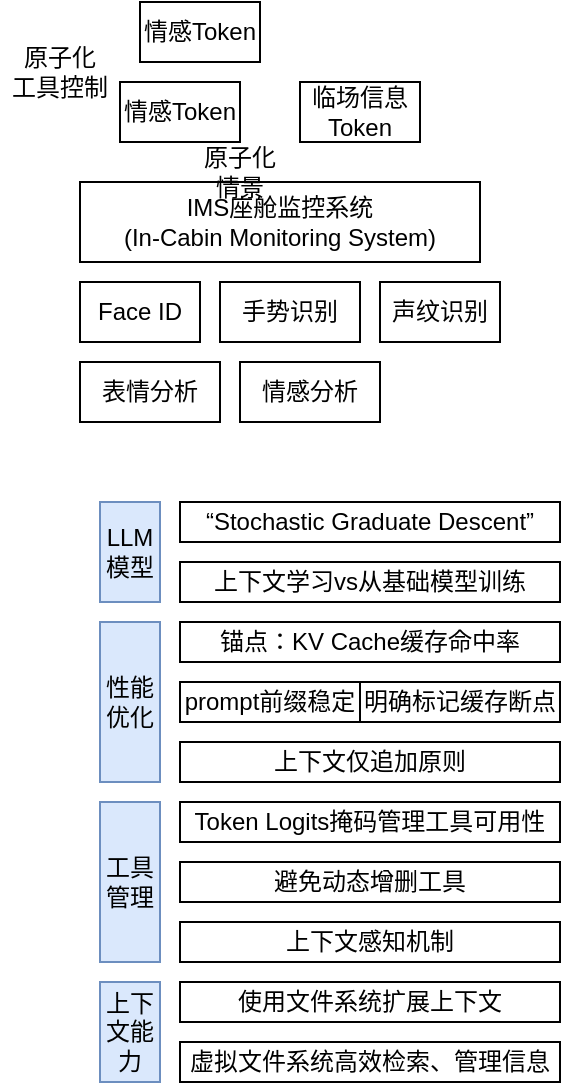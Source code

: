 <mxfile version="28.1.2">
  <diagram name="第 1 页" id="3Js-8wHiFaD_qAe1xxkJ">
    <mxGraphModel dx="454" dy="1462" grid="1" gridSize="10" guides="1" tooltips="1" connect="1" arrows="1" fold="1" page="1" pageScale="1" pageWidth="827" pageHeight="1169" math="0" shadow="0">
      <root>
        <mxCell id="0" />
        <mxCell id="1" parent="0" />
        <mxCell id="1p2xeXn3nRUWSEexghv5-1" value="原子化&lt;div&gt;工具控制&lt;/div&gt;" style="text;html=1;align=center;verticalAlign=middle;whiteSpace=wrap;rounded=0;" parent="1" vertex="1">
          <mxGeometry x="40" y="10" width="60" height="30" as="geometry" />
        </mxCell>
        <mxCell id="1p2xeXn3nRUWSEexghv5-2" value="IMS座舱监控系统&lt;div&gt;(In-Cabin Monitoring System)&lt;/div&gt;" style="rounded=0;whiteSpace=wrap;html=1;" parent="1" vertex="1">
          <mxGeometry x="80" y="80" width="200" height="40" as="geometry" />
        </mxCell>
        <mxCell id="1p2xeXn3nRUWSEexghv5-4" value="Face ID" style="rounded=0;whiteSpace=wrap;html=1;" parent="1" vertex="1">
          <mxGeometry x="80" y="130" width="60" height="30" as="geometry" />
        </mxCell>
        <mxCell id="1p2xeXn3nRUWSEexghv5-5" value="手势识别" style="rounded=0;whiteSpace=wrap;html=1;" parent="1" vertex="1">
          <mxGeometry x="150" y="130" width="70" height="30" as="geometry" />
        </mxCell>
        <mxCell id="1p2xeXn3nRUWSEexghv5-7" value="声纹识别" style="rounded=0;whiteSpace=wrap;html=1;" parent="1" vertex="1">
          <mxGeometry x="230" y="130" width="60" height="30" as="geometry" />
        </mxCell>
        <mxCell id="1p2xeXn3nRUWSEexghv5-8" value="情感Token" style="rounded=0;whiteSpace=wrap;html=1;" parent="1" vertex="1">
          <mxGeometry x="100" y="30" width="60" height="30" as="geometry" />
        </mxCell>
        <mxCell id="1p2xeXn3nRUWSEexghv5-9" value="临场信息Token" style="rounded=0;whiteSpace=wrap;html=1;" parent="1" vertex="1">
          <mxGeometry x="190" y="30" width="60" height="30" as="geometry" />
        </mxCell>
        <mxCell id="1p2xeXn3nRUWSEexghv5-10" value="表情分析" style="rounded=0;whiteSpace=wrap;html=1;" parent="1" vertex="1">
          <mxGeometry x="80" y="170" width="70" height="30" as="geometry" />
        </mxCell>
        <mxCell id="1p2xeXn3nRUWSEexghv5-11" value="情感分析" style="rounded=0;whiteSpace=wrap;html=1;" parent="1" vertex="1">
          <mxGeometry x="160" y="170" width="70" height="30" as="geometry" />
        </mxCell>
        <mxCell id="1p2xeXn3nRUWSEexghv5-12" value="情感Token" style="rounded=0;whiteSpace=wrap;html=1;" parent="1" vertex="1">
          <mxGeometry x="110" y="-10" width="60" height="30" as="geometry" />
        </mxCell>
        <mxCell id="1p2xeXn3nRUWSEexghv5-13" value="原子化&lt;div&gt;情景&lt;/div&gt;" style="text;html=1;align=center;verticalAlign=middle;whiteSpace=wrap;rounded=0;" parent="1" vertex="1">
          <mxGeometry x="130" y="60" width="60" height="30" as="geometry" />
        </mxCell>
        <mxCell id="eohgEFdciCeuFNIFCkXv-1" value="LLM&lt;div&gt;模型&lt;/div&gt;" style="rounded=0;whiteSpace=wrap;html=1;fillColor=#dae8fc;strokeColor=#6c8ebf;" vertex="1" parent="1">
          <mxGeometry x="90" y="240" width="30" height="50" as="geometry" />
        </mxCell>
        <mxCell id="eohgEFdciCeuFNIFCkXv-2" value="“Stochastic Graduate Descent”" style="rounded=0;whiteSpace=wrap;html=1;" vertex="1" parent="1">
          <mxGeometry x="130" y="240" width="190" height="20" as="geometry" />
        </mxCell>
        <mxCell id="eohgEFdciCeuFNIFCkXv-3" value="性能&lt;div&gt;优化&lt;/div&gt;" style="rounded=0;whiteSpace=wrap;html=1;fillColor=#dae8fc;strokeColor=#6c8ebf;" vertex="1" parent="1">
          <mxGeometry x="90" y="300" width="30" height="80" as="geometry" />
        </mxCell>
        <mxCell id="eohgEFdciCeuFNIFCkXv-5" value="上下文能力" style="rounded=0;whiteSpace=wrap;html=1;fillColor=#dae8fc;strokeColor=#6c8ebf;" vertex="1" parent="1">
          <mxGeometry x="90" y="480" width="30" height="50" as="geometry" />
        </mxCell>
        <mxCell id="eohgEFdciCeuFNIFCkXv-6" value="上下文学习vs从基础模型训练" style="rounded=0;whiteSpace=wrap;html=1;" vertex="1" parent="1">
          <mxGeometry x="130" y="270" width="190" height="20" as="geometry" />
        </mxCell>
        <mxCell id="eohgEFdciCeuFNIFCkXv-7" value="锚点：KV Cache缓存命中率" style="rounded=0;whiteSpace=wrap;html=1;" vertex="1" parent="1">
          <mxGeometry x="130" y="300" width="190" height="20" as="geometry" />
        </mxCell>
        <mxCell id="eohgEFdciCeuFNIFCkXv-8" value="&lt;div data-docx-has-block-data=&quot;false&quot; data-lark-html-role=&quot;root&quot; data-page-id=&quot;Mg64dTdeIohlTWxgz2ic97gdnrc&quot;&gt;&lt;div class=&quot;old-record-id-DuBTdBkQboPX1uxs7k9cqL6znxc&quot;&gt;prompt前缀稳定&lt;/div&gt;&lt;/div&gt;&lt;span class=&quot;lark-record-clipboard&quot; data-lark-record-format=&quot;docx/text&quot; data-lark-record-data=&quot;{&amp;quot;rootId&amp;quot;:&amp;quot;Mg64dTdeIohlTWxgz2ic97gdnrc&amp;quot;,&amp;quot;text&amp;quot;:{&amp;quot;initialAttributedTexts&amp;quot;:{&amp;quot;text&amp;quot;:{&amp;quot;0&amp;quot;:&amp;quot;保持prompt前缀稳定&amp;quot;},&amp;quot;attribs&amp;quot;:{&amp;quot;0&amp;quot;:&amp;quot;*0+c&amp;quot;}},&amp;quot;apool&amp;quot;:{&amp;quot;numToAttrib&amp;quot;:{&amp;quot;0&amp;quot;:[&amp;quot;author&amp;quot;,&amp;quot;7537125580557254659&amp;quot;]},&amp;quot;nextNum&amp;quot;:1}},&amp;quot;type&amp;quot;:&amp;quot;text&amp;quot;,&amp;quot;referenceRecordMap&amp;quot;:{},&amp;quot;extra&amp;quot;:{&amp;quot;channel&amp;quot;:&amp;quot;saas&amp;quot;,&amp;quot;isEqualBlockSelection&amp;quot;:false,&amp;quot;pasteRandomId&amp;quot;:&amp;quot;fd383252-d9de-4003-ab0b-576ffec60765&amp;quot;,&amp;quot;mention_page_title&amp;quot;:{},&amp;quot;external_mention_url&amp;quot;:{}},&amp;quot;isKeepQuoteContainer&amp;quot;:false,&amp;quot;isFromCode&amp;quot;:false,&amp;quot;selection&amp;quot;:[{&amp;quot;id&amp;quot;:301,&amp;quot;type&amp;quot;:&amp;quot;text&amp;quot;,&amp;quot;selection&amp;quot;:{&amp;quot;start&amp;quot;:28,&amp;quot;end&amp;quot;:40},&amp;quot;recordId&amp;quot;:&amp;quot;DuBTdBkQboPX1uxs7k9cqL6znxc&amp;quot;}],&amp;quot;payloadMap&amp;quot;:{},&amp;quot;isCut&amp;quot;:false}&quot;&gt;&lt;/span&gt;" style="rounded=0;whiteSpace=wrap;html=1;" vertex="1" parent="1">
          <mxGeometry x="130" y="330" width="90" height="20" as="geometry" />
        </mxCell>
        <mxCell id="eohgEFdciCeuFNIFCkXv-9" value="&lt;div data-docx-has-block-data=&quot;false&quot; data-lark-html-role=&quot;root&quot; data-page-id=&quot;Mg64dTdeIohlTWxgz2ic97gdnrc&quot;&gt;&lt;div class=&quot;old-record-id-DuBTdBkQboPX1uxs7k9cqL6znxc&quot;&gt;&lt;div data-docx-has-block-data=&quot;false&quot; data-lark-html-role=&quot;root&quot; data-page-id=&quot;Mg64dTdeIohlTWxgz2ic97gdnrc&quot;&gt;&lt;div class=&quot;old-record-id-PqWWdSl5Coc4zrxi5WUcOirancf&quot;&gt;Token Logits掩码管理工具可用性&lt;/div&gt;&lt;/div&gt;&lt;span class=&quot;lark-record-clipboard&quot; data-lark-record-format=&quot;docx/text&quot; data-lark-record-data=&quot;{&amp;quot;rootId&amp;quot;:&amp;quot;Mg64dTdeIohlTWxgz2ic97gdnrc&amp;quot;,&amp;quot;text&amp;quot;:{&amp;quot;initialAttributedTexts&amp;quot;:{&amp;quot;text&amp;quot;:{&amp;quot;0&amp;quot;:&amp;quot;Token Logits掩码管理工具可用性&amp;quot;},&amp;quot;attribs&amp;quot;:{&amp;quot;0&amp;quot;:&amp;quot;*0+l&amp;quot;}},&amp;quot;apool&amp;quot;:{&amp;quot;numToAttrib&amp;quot;:{&amp;quot;0&amp;quot;:[&amp;quot;author&amp;quot;,&amp;quot;7537125580557254659&amp;quot;]},&amp;quot;nextNum&amp;quot;:1}},&amp;quot;type&amp;quot;:&amp;quot;text&amp;quot;,&amp;quot;referenceRecordMap&amp;quot;:{},&amp;quot;extra&amp;quot;:{&amp;quot;channel&amp;quot;:&amp;quot;saas&amp;quot;,&amp;quot;isEqualBlockSelection&amp;quot;:false,&amp;quot;pasteRandomId&amp;quot;:&amp;quot;edead8e4-3db7-4555-8ca4-3ff31bb7a5d1&amp;quot;,&amp;quot;mention_page_title&amp;quot;:{},&amp;quot;external_mention_url&amp;quot;:{}},&amp;quot;isKeepQuoteContainer&amp;quot;:false,&amp;quot;isFromCode&amp;quot;:false,&amp;quot;selection&amp;quot;:[{&amp;quot;id&amp;quot;:304,&amp;quot;type&amp;quot;:&amp;quot;text&amp;quot;,&amp;quot;selection&amp;quot;:{&amp;quot;start&amp;quot;:2,&amp;quot;end&amp;quot;:23},&amp;quot;recordId&amp;quot;:&amp;quot;PqWWdSl5Coc4zrxi5WUcOirancf&amp;quot;}],&amp;quot;payloadMap&amp;quot;:{},&amp;quot;isCut&amp;quot;:false}&quot;&gt;&lt;/span&gt;&lt;/div&gt;&lt;/div&gt;&lt;span class=&quot;lark-record-clipboard&quot; data-lark-record-format=&quot;docx/text&quot; data-lark-record-data=&quot;{&amp;quot;rootId&amp;quot;:&amp;quot;Mg64dTdeIohlTWxgz2ic97gdnrc&amp;quot;,&amp;quot;text&amp;quot;:{&amp;quot;initialAttributedTexts&amp;quot;:{&amp;quot;text&amp;quot;:{&amp;quot;0&amp;quot;:&amp;quot;保持prompt前缀稳定&amp;quot;},&amp;quot;attribs&amp;quot;:{&amp;quot;0&amp;quot;:&amp;quot;*0+c&amp;quot;}},&amp;quot;apool&amp;quot;:{&amp;quot;numToAttrib&amp;quot;:{&amp;quot;0&amp;quot;:[&amp;quot;author&amp;quot;,&amp;quot;7537125580557254659&amp;quot;]},&amp;quot;nextNum&amp;quot;:1}},&amp;quot;type&amp;quot;:&amp;quot;text&amp;quot;,&amp;quot;referenceRecordMap&amp;quot;:{},&amp;quot;extra&amp;quot;:{&amp;quot;channel&amp;quot;:&amp;quot;saas&amp;quot;,&amp;quot;isEqualBlockSelection&amp;quot;:false,&amp;quot;pasteRandomId&amp;quot;:&amp;quot;fd383252-d9de-4003-ab0b-576ffec60765&amp;quot;,&amp;quot;mention_page_title&amp;quot;:{},&amp;quot;external_mention_url&amp;quot;:{}},&amp;quot;isKeepQuoteContainer&amp;quot;:false,&amp;quot;isFromCode&amp;quot;:false,&amp;quot;selection&amp;quot;:[{&amp;quot;id&amp;quot;:301,&amp;quot;type&amp;quot;:&amp;quot;text&amp;quot;,&amp;quot;selection&amp;quot;:{&amp;quot;start&amp;quot;:28,&amp;quot;end&amp;quot;:40},&amp;quot;recordId&amp;quot;:&amp;quot;DuBTdBkQboPX1uxs7k9cqL6znxc&amp;quot;}],&amp;quot;payloadMap&amp;quot;:{},&amp;quot;isCut&amp;quot;:false}&quot;&gt;&lt;/span&gt;" style="rounded=0;whiteSpace=wrap;html=1;" vertex="1" parent="1">
          <mxGeometry x="130" y="390" width="190" height="20" as="geometry" />
        </mxCell>
        <mxCell id="eohgEFdciCeuFNIFCkXv-10" value="&lt;div data-docx-has-block-data=&quot;false&quot; data-lark-html-role=&quot;root&quot; data-page-id=&quot;Mg64dTdeIohlTWxgz2ic97gdnrc&quot;&gt;&lt;div class=&quot;old-record-id-DuBTdBkQboPX1uxs7k9cqL6znxc&quot;&gt;&lt;div data-docx-has-block-data=&quot;false&quot; data-lark-html-role=&quot;root&quot; data-page-id=&quot;Mg64dTdeIohlTWxgz2ic97gdnrc&quot;&gt;&lt;div class=&quot;old-record-id-DuBTdBkQboPX1uxs7k9cqL6znxc&quot;&gt;上下文仅追加原则&lt;/div&gt;&lt;/div&gt;&lt;span class=&quot;lark-record-clipboard&quot; data-lark-record-format=&quot;docx/text&quot; data-lark-record-data=&quot;{&amp;quot;rootId&amp;quot;:&amp;quot;Mg64dTdeIohlTWxgz2ic97gdnrc&amp;quot;,&amp;quot;text&amp;quot;:{&amp;quot;initialAttributedTexts&amp;quot;:{&amp;quot;text&amp;quot;:{&amp;quot;0&amp;quot;:&amp;quot;上下文仅追加原则&amp;quot;},&amp;quot;attribs&amp;quot;:{&amp;quot;0&amp;quot;:&amp;quot;*0+8&amp;quot;}},&amp;quot;apool&amp;quot;:{&amp;quot;numToAttrib&amp;quot;:{&amp;quot;0&amp;quot;:[&amp;quot;author&amp;quot;,&amp;quot;7537125580557254659&amp;quot;]},&amp;quot;nextNum&amp;quot;:1}},&amp;quot;type&amp;quot;:&amp;quot;text&amp;quot;,&amp;quot;referenceRecordMap&amp;quot;:{},&amp;quot;extra&amp;quot;:{&amp;quot;channel&amp;quot;:&amp;quot;saas&amp;quot;,&amp;quot;isEqualBlockSelection&amp;quot;:false,&amp;quot;pasteRandomId&amp;quot;:&amp;quot;38cb489c-ed70-473f-97cf-ade368e53b6c&amp;quot;,&amp;quot;mention_page_title&amp;quot;:{},&amp;quot;external_mention_url&amp;quot;:{}},&amp;quot;isKeepQuoteContainer&amp;quot;:false,&amp;quot;isFromCode&amp;quot;:false,&amp;quot;selection&amp;quot;:[{&amp;quot;id&amp;quot;:301,&amp;quot;type&amp;quot;:&amp;quot;text&amp;quot;,&amp;quot;selection&amp;quot;:{&amp;quot;start&amp;quot;:41,&amp;quot;end&amp;quot;:49},&amp;quot;recordId&amp;quot;:&amp;quot;DuBTdBkQboPX1uxs7k9cqL6znxc&amp;quot;}],&amp;quot;payloadMap&amp;quot;:{},&amp;quot;isCut&amp;quot;:false}&quot;&gt;&lt;/span&gt;&lt;/div&gt;&lt;/div&gt;&lt;span class=&quot;lark-record-clipboard&quot; data-lark-record-format=&quot;docx/text&quot; data-lark-record-data=&quot;{&amp;quot;rootId&amp;quot;:&amp;quot;Mg64dTdeIohlTWxgz2ic97gdnrc&amp;quot;,&amp;quot;text&amp;quot;:{&amp;quot;initialAttributedTexts&amp;quot;:{&amp;quot;text&amp;quot;:{&amp;quot;0&amp;quot;:&amp;quot;保持prompt前缀稳定&amp;quot;},&amp;quot;attribs&amp;quot;:{&amp;quot;0&amp;quot;:&amp;quot;*0+c&amp;quot;}},&amp;quot;apool&amp;quot;:{&amp;quot;numToAttrib&amp;quot;:{&amp;quot;0&amp;quot;:[&amp;quot;author&amp;quot;,&amp;quot;7537125580557254659&amp;quot;]},&amp;quot;nextNum&amp;quot;:1}},&amp;quot;type&amp;quot;:&amp;quot;text&amp;quot;,&amp;quot;referenceRecordMap&amp;quot;:{},&amp;quot;extra&amp;quot;:{&amp;quot;channel&amp;quot;:&amp;quot;saas&amp;quot;,&amp;quot;isEqualBlockSelection&amp;quot;:false,&amp;quot;pasteRandomId&amp;quot;:&amp;quot;fd383252-d9de-4003-ab0b-576ffec60765&amp;quot;,&amp;quot;mention_page_title&amp;quot;:{},&amp;quot;external_mention_url&amp;quot;:{}},&amp;quot;isKeepQuoteContainer&amp;quot;:false,&amp;quot;isFromCode&amp;quot;:false,&amp;quot;selection&amp;quot;:[{&amp;quot;id&amp;quot;:301,&amp;quot;type&amp;quot;:&amp;quot;text&amp;quot;,&amp;quot;selection&amp;quot;:{&amp;quot;start&amp;quot;:28,&amp;quot;end&amp;quot;:40},&amp;quot;recordId&amp;quot;:&amp;quot;DuBTdBkQboPX1uxs7k9cqL6znxc&amp;quot;}],&amp;quot;payloadMap&amp;quot;:{},&amp;quot;isCut&amp;quot;:false}&quot;&gt;&lt;/span&gt;" style="rounded=0;whiteSpace=wrap;html=1;" vertex="1" parent="1">
          <mxGeometry x="130" y="360" width="190" height="20" as="geometry" />
        </mxCell>
        <mxCell id="eohgEFdciCeuFNIFCkXv-11" value="&lt;div data-docx-has-block-data=&quot;false&quot; data-lark-html-role=&quot;root&quot; data-page-id=&quot;Mg64dTdeIohlTWxgz2ic97gdnrc&quot;&gt;&lt;div class=&quot;old-record-id-DuBTdBkQboPX1uxs7k9cqL6znxc&quot;&gt;&lt;div data-docx-has-block-data=&quot;false&quot; data-lark-html-role=&quot;root&quot; data-page-id=&quot;Mg64dTdeIohlTWxgz2ic97gdnrc&quot;&gt;&lt;div class=&quot;old-record-id-DuBTdBkQboPX1uxs7k9cqL6znxc&quot;&gt;明确标记缓存断点&lt;/div&gt;&lt;/div&gt;&lt;span class=&quot;lark-record-clipboard&quot; data-lark-record-format=&quot;docx/text&quot; data-lark-record-data=&quot;{&amp;quot;rootId&amp;quot;:&amp;quot;Mg64dTdeIohlTWxgz2ic97gdnrc&amp;quot;,&amp;quot;text&amp;quot;:{&amp;quot;initialAttributedTexts&amp;quot;:{&amp;quot;text&amp;quot;:{&amp;quot;0&amp;quot;:&amp;quot;明确标记缓存断点&amp;quot;},&amp;quot;attribs&amp;quot;:{&amp;quot;0&amp;quot;:&amp;quot;*0+8&amp;quot;}},&amp;quot;apool&amp;quot;:{&amp;quot;numToAttrib&amp;quot;:{&amp;quot;0&amp;quot;:[&amp;quot;author&amp;quot;,&amp;quot;7537125580557254659&amp;quot;]},&amp;quot;nextNum&amp;quot;:1}},&amp;quot;type&amp;quot;:&amp;quot;text&amp;quot;,&amp;quot;referenceRecordMap&amp;quot;:{},&amp;quot;extra&amp;quot;:{&amp;quot;channel&amp;quot;:&amp;quot;saas&amp;quot;,&amp;quot;isEqualBlockSelection&amp;quot;:false,&amp;quot;pasteRandomId&amp;quot;:&amp;quot;5b4ccc90-90c9-40c4-9c5c-097e02c4fc59&amp;quot;,&amp;quot;mention_page_title&amp;quot;:{},&amp;quot;external_mention_url&amp;quot;:{}},&amp;quot;isKeepQuoteContainer&amp;quot;:false,&amp;quot;isFromCode&amp;quot;:false,&amp;quot;selection&amp;quot;:[{&amp;quot;id&amp;quot;:301,&amp;quot;type&amp;quot;:&amp;quot;text&amp;quot;,&amp;quot;selection&amp;quot;:{&amp;quot;start&amp;quot;:50,&amp;quot;end&amp;quot;:58},&amp;quot;recordId&amp;quot;:&amp;quot;DuBTdBkQboPX1uxs7k9cqL6znxc&amp;quot;}],&amp;quot;payloadMap&amp;quot;:{},&amp;quot;isCut&amp;quot;:false}&quot;&gt;&lt;/span&gt;&lt;/div&gt;&lt;/div&gt;&lt;span class=&quot;lark-record-clipboard&quot; data-lark-record-format=&quot;docx/text&quot; data-lark-record-data=&quot;{&amp;quot;rootId&amp;quot;:&amp;quot;Mg64dTdeIohlTWxgz2ic97gdnrc&amp;quot;,&amp;quot;text&amp;quot;:{&amp;quot;initialAttributedTexts&amp;quot;:{&amp;quot;text&amp;quot;:{&amp;quot;0&amp;quot;:&amp;quot;保持prompt前缀稳定&amp;quot;},&amp;quot;attribs&amp;quot;:{&amp;quot;0&amp;quot;:&amp;quot;*0+c&amp;quot;}},&amp;quot;apool&amp;quot;:{&amp;quot;numToAttrib&amp;quot;:{&amp;quot;0&amp;quot;:[&amp;quot;author&amp;quot;,&amp;quot;7537125580557254659&amp;quot;]},&amp;quot;nextNum&amp;quot;:1}},&amp;quot;type&amp;quot;:&amp;quot;text&amp;quot;,&amp;quot;referenceRecordMap&amp;quot;:{},&amp;quot;extra&amp;quot;:{&amp;quot;channel&amp;quot;:&amp;quot;saas&amp;quot;,&amp;quot;isEqualBlockSelection&amp;quot;:false,&amp;quot;pasteRandomId&amp;quot;:&amp;quot;fd383252-d9de-4003-ab0b-576ffec60765&amp;quot;,&amp;quot;mention_page_title&amp;quot;:{},&amp;quot;external_mention_url&amp;quot;:{}},&amp;quot;isKeepQuoteContainer&amp;quot;:false,&amp;quot;isFromCode&amp;quot;:false,&amp;quot;selection&amp;quot;:[{&amp;quot;id&amp;quot;:301,&amp;quot;type&amp;quot;:&amp;quot;text&amp;quot;,&amp;quot;selection&amp;quot;:{&amp;quot;start&amp;quot;:28,&amp;quot;end&amp;quot;:40},&amp;quot;recordId&amp;quot;:&amp;quot;DuBTdBkQboPX1uxs7k9cqL6znxc&amp;quot;}],&amp;quot;payloadMap&amp;quot;:{},&amp;quot;isCut&amp;quot;:false}&quot;&gt;&lt;/span&gt;" style="rounded=0;whiteSpace=wrap;html=1;" vertex="1" parent="1">
          <mxGeometry x="220" y="330" width="100" height="20" as="geometry" />
        </mxCell>
        <mxCell id="eohgEFdciCeuFNIFCkXv-12" value="工具&lt;div&gt;&lt;span style=&quot;background-color: transparent; color: light-dark(rgb(0, 0, 0), rgb(255, 255, 255));&quot;&gt;管理&lt;/span&gt;&lt;/div&gt;" style="rounded=0;whiteSpace=wrap;html=1;fillColor=#dae8fc;strokeColor=#6c8ebf;" vertex="1" parent="1">
          <mxGeometry x="90" y="390" width="30" height="80" as="geometry" />
        </mxCell>
        <mxCell id="eohgEFdciCeuFNIFCkXv-15" value="&lt;div data-docx-has-block-data=&quot;false&quot; data-lark-html-role=&quot;root&quot; data-page-id=&quot;Mg64dTdeIohlTWxgz2ic97gdnrc&quot;&gt;&lt;div class=&quot;old-record-id-DuBTdBkQboPX1uxs7k9cqL6znxc&quot;&gt;&lt;div data-docx-has-block-data=&quot;false&quot; data-lark-html-role=&quot;root&quot; data-page-id=&quot;Mg64dTdeIohlTWxgz2ic97gdnrc&quot;&gt;&lt;div class=&quot;old-record-id-PqWWdSl5Coc4zrxi5WUcOirancf&quot;&gt;上下文感知机制&lt;/div&gt;&lt;/div&gt;&lt;span class=&quot;lark-record-clipboard&quot; data-lark-record-format=&quot;docx/text&quot; data-lark-record-data=&quot;{&amp;quot;rootId&amp;quot;:&amp;quot;Mg64dTdeIohlTWxgz2ic97gdnrc&amp;quot;,&amp;quot;text&amp;quot;:{&amp;quot;initialAttributedTexts&amp;quot;:{&amp;quot;text&amp;quot;:{&amp;quot;0&amp;quot;:&amp;quot;Token Logits掩码管理工具可用性&amp;quot;},&amp;quot;attribs&amp;quot;:{&amp;quot;0&amp;quot;:&amp;quot;*0+l&amp;quot;}},&amp;quot;apool&amp;quot;:{&amp;quot;numToAttrib&amp;quot;:{&amp;quot;0&amp;quot;:[&amp;quot;author&amp;quot;,&amp;quot;7537125580557254659&amp;quot;]},&amp;quot;nextNum&amp;quot;:1}},&amp;quot;type&amp;quot;:&amp;quot;text&amp;quot;,&amp;quot;referenceRecordMap&amp;quot;:{},&amp;quot;extra&amp;quot;:{&amp;quot;channel&amp;quot;:&amp;quot;saas&amp;quot;,&amp;quot;isEqualBlockSelection&amp;quot;:false,&amp;quot;pasteRandomId&amp;quot;:&amp;quot;edead8e4-3db7-4555-8ca4-3ff31bb7a5d1&amp;quot;,&amp;quot;mention_page_title&amp;quot;:{},&amp;quot;external_mention_url&amp;quot;:{}},&amp;quot;isKeepQuoteContainer&amp;quot;:false,&amp;quot;isFromCode&amp;quot;:false,&amp;quot;selection&amp;quot;:[{&amp;quot;id&amp;quot;:304,&amp;quot;type&amp;quot;:&amp;quot;text&amp;quot;,&amp;quot;selection&amp;quot;:{&amp;quot;start&amp;quot;:2,&amp;quot;end&amp;quot;:23},&amp;quot;recordId&amp;quot;:&amp;quot;PqWWdSl5Coc4zrxi5WUcOirancf&amp;quot;}],&amp;quot;payloadMap&amp;quot;:{},&amp;quot;isCut&amp;quot;:false}&quot;&gt;&lt;/span&gt;&lt;/div&gt;&lt;/div&gt;&lt;span class=&quot;lark-record-clipboard&quot; data-lark-record-format=&quot;docx/text&quot; data-lark-record-data=&quot;{&amp;quot;rootId&amp;quot;:&amp;quot;Mg64dTdeIohlTWxgz2ic97gdnrc&amp;quot;,&amp;quot;text&amp;quot;:{&amp;quot;initialAttributedTexts&amp;quot;:{&amp;quot;text&amp;quot;:{&amp;quot;0&amp;quot;:&amp;quot;保持prompt前缀稳定&amp;quot;},&amp;quot;attribs&amp;quot;:{&amp;quot;0&amp;quot;:&amp;quot;*0+c&amp;quot;}},&amp;quot;apool&amp;quot;:{&amp;quot;numToAttrib&amp;quot;:{&amp;quot;0&amp;quot;:[&amp;quot;author&amp;quot;,&amp;quot;7537125580557254659&amp;quot;]},&amp;quot;nextNum&amp;quot;:1}},&amp;quot;type&amp;quot;:&amp;quot;text&amp;quot;,&amp;quot;referenceRecordMap&amp;quot;:{},&amp;quot;extra&amp;quot;:{&amp;quot;channel&amp;quot;:&amp;quot;saas&amp;quot;,&amp;quot;isEqualBlockSelection&amp;quot;:false,&amp;quot;pasteRandomId&amp;quot;:&amp;quot;fd383252-d9de-4003-ab0b-576ffec60765&amp;quot;,&amp;quot;mention_page_title&amp;quot;:{},&amp;quot;external_mention_url&amp;quot;:{}},&amp;quot;isKeepQuoteContainer&amp;quot;:false,&amp;quot;isFromCode&amp;quot;:false,&amp;quot;selection&amp;quot;:[{&amp;quot;id&amp;quot;:301,&amp;quot;type&amp;quot;:&amp;quot;text&amp;quot;,&amp;quot;selection&amp;quot;:{&amp;quot;start&amp;quot;:28,&amp;quot;end&amp;quot;:40},&amp;quot;recordId&amp;quot;:&amp;quot;DuBTdBkQboPX1uxs7k9cqL6znxc&amp;quot;}],&amp;quot;payloadMap&amp;quot;:{},&amp;quot;isCut&amp;quot;:false}&quot;&gt;&lt;/span&gt;" style="rounded=0;whiteSpace=wrap;html=1;" vertex="1" parent="1">
          <mxGeometry x="130" y="450" width="190" height="20" as="geometry" />
        </mxCell>
        <mxCell id="eohgEFdciCeuFNIFCkXv-16" value="&lt;div data-docx-has-block-data=&quot;false&quot; data-lark-html-role=&quot;root&quot; data-page-id=&quot;Mg64dTdeIohlTWxgz2ic97gdnrc&quot;&gt;&lt;div class=&quot;old-record-id-DuBTdBkQboPX1uxs7k9cqL6znxc&quot;&gt;&lt;div data-docx-has-block-data=&quot;false&quot; data-lark-html-role=&quot;root&quot; data-page-id=&quot;Mg64dTdeIohlTWxgz2ic97gdnrc&quot;&gt;&lt;div class=&quot;old-record-id-PqWWdSl5Coc4zrxi5WUcOirancf&quot;&gt;避免动态增删工具&lt;/div&gt;&lt;/div&gt;&lt;span class=&quot;lark-record-clipboard&quot; data-lark-record-format=&quot;docx/text&quot; data-lark-record-data=&quot;{&amp;quot;rootId&amp;quot;:&amp;quot;Mg64dTdeIohlTWxgz2ic97gdnrc&amp;quot;,&amp;quot;text&amp;quot;:{&amp;quot;initialAttributedTexts&amp;quot;:{&amp;quot;text&amp;quot;:{&amp;quot;0&amp;quot;:&amp;quot;Token Logits掩码管理工具可用性&amp;quot;},&amp;quot;attribs&amp;quot;:{&amp;quot;0&amp;quot;:&amp;quot;*0+l&amp;quot;}},&amp;quot;apool&amp;quot;:{&amp;quot;numToAttrib&amp;quot;:{&amp;quot;0&amp;quot;:[&amp;quot;author&amp;quot;,&amp;quot;7537125580557254659&amp;quot;]},&amp;quot;nextNum&amp;quot;:1}},&amp;quot;type&amp;quot;:&amp;quot;text&amp;quot;,&amp;quot;referenceRecordMap&amp;quot;:{},&amp;quot;extra&amp;quot;:{&amp;quot;channel&amp;quot;:&amp;quot;saas&amp;quot;,&amp;quot;isEqualBlockSelection&amp;quot;:false,&amp;quot;pasteRandomId&amp;quot;:&amp;quot;edead8e4-3db7-4555-8ca4-3ff31bb7a5d1&amp;quot;,&amp;quot;mention_page_title&amp;quot;:{},&amp;quot;external_mention_url&amp;quot;:{}},&amp;quot;isKeepQuoteContainer&amp;quot;:false,&amp;quot;isFromCode&amp;quot;:false,&amp;quot;selection&amp;quot;:[{&amp;quot;id&amp;quot;:304,&amp;quot;type&amp;quot;:&amp;quot;text&amp;quot;,&amp;quot;selection&amp;quot;:{&amp;quot;start&amp;quot;:2,&amp;quot;end&amp;quot;:23},&amp;quot;recordId&amp;quot;:&amp;quot;PqWWdSl5Coc4zrxi5WUcOirancf&amp;quot;}],&amp;quot;payloadMap&amp;quot;:{},&amp;quot;isCut&amp;quot;:false}&quot;&gt;&lt;/span&gt;&lt;/div&gt;&lt;/div&gt;&lt;span class=&quot;lark-record-clipboard&quot; data-lark-record-format=&quot;docx/text&quot; data-lark-record-data=&quot;{&amp;quot;rootId&amp;quot;:&amp;quot;Mg64dTdeIohlTWxgz2ic97gdnrc&amp;quot;,&amp;quot;text&amp;quot;:{&amp;quot;initialAttributedTexts&amp;quot;:{&amp;quot;text&amp;quot;:{&amp;quot;0&amp;quot;:&amp;quot;保持prompt前缀稳定&amp;quot;},&amp;quot;attribs&amp;quot;:{&amp;quot;0&amp;quot;:&amp;quot;*0+c&amp;quot;}},&amp;quot;apool&amp;quot;:{&amp;quot;numToAttrib&amp;quot;:{&amp;quot;0&amp;quot;:[&amp;quot;author&amp;quot;,&amp;quot;7537125580557254659&amp;quot;]},&amp;quot;nextNum&amp;quot;:1}},&amp;quot;type&amp;quot;:&amp;quot;text&amp;quot;,&amp;quot;referenceRecordMap&amp;quot;:{},&amp;quot;extra&amp;quot;:{&amp;quot;channel&amp;quot;:&amp;quot;saas&amp;quot;,&amp;quot;isEqualBlockSelection&amp;quot;:false,&amp;quot;pasteRandomId&amp;quot;:&amp;quot;fd383252-d9de-4003-ab0b-576ffec60765&amp;quot;,&amp;quot;mention_page_title&amp;quot;:{},&amp;quot;external_mention_url&amp;quot;:{}},&amp;quot;isKeepQuoteContainer&amp;quot;:false,&amp;quot;isFromCode&amp;quot;:false,&amp;quot;selection&amp;quot;:[{&amp;quot;id&amp;quot;:301,&amp;quot;type&amp;quot;:&amp;quot;text&amp;quot;,&amp;quot;selection&amp;quot;:{&amp;quot;start&amp;quot;:28,&amp;quot;end&amp;quot;:40},&amp;quot;recordId&amp;quot;:&amp;quot;DuBTdBkQboPX1uxs7k9cqL6znxc&amp;quot;}],&amp;quot;payloadMap&amp;quot;:{},&amp;quot;isCut&amp;quot;:false}&quot;&gt;&lt;/span&gt;" style="rounded=0;whiteSpace=wrap;html=1;" vertex="1" parent="1">
          <mxGeometry x="130" y="420" width="190" height="20" as="geometry" />
        </mxCell>
        <mxCell id="eohgEFdciCeuFNIFCkXv-17" value="&lt;div data-docx-has-block-data=&quot;false&quot; data-lark-html-role=&quot;root&quot; data-page-id=&quot;Mg64dTdeIohlTWxgz2ic97gdnrc&quot;&gt;&lt;div class=&quot;old-record-id-DuBTdBkQboPX1uxs7k9cqL6znxc&quot;&gt;&lt;div data-docx-has-block-data=&quot;false&quot; data-lark-html-role=&quot;root&quot; data-page-id=&quot;Mg64dTdeIohlTWxgz2ic97gdnrc&quot;&gt;&lt;div class=&quot;old-record-id-PqWWdSl5Coc4zrxi5WUcOirancf&quot;&gt;虚拟文件系统高效检索、管理信息&lt;/div&gt;&lt;/div&gt;&lt;span class=&quot;lark-record-clipboard&quot; data-lark-record-format=&quot;docx/text&quot; data-lark-record-data=&quot;{&amp;quot;rootId&amp;quot;:&amp;quot;Mg64dTdeIohlTWxgz2ic97gdnrc&amp;quot;,&amp;quot;text&amp;quot;:{&amp;quot;initialAttributedTexts&amp;quot;:{&amp;quot;text&amp;quot;:{&amp;quot;0&amp;quot;:&amp;quot;Token Logits掩码管理工具可用性&amp;quot;},&amp;quot;attribs&amp;quot;:{&amp;quot;0&amp;quot;:&amp;quot;*0+l&amp;quot;}},&amp;quot;apool&amp;quot;:{&amp;quot;numToAttrib&amp;quot;:{&amp;quot;0&amp;quot;:[&amp;quot;author&amp;quot;,&amp;quot;7537125580557254659&amp;quot;]},&amp;quot;nextNum&amp;quot;:1}},&amp;quot;type&amp;quot;:&amp;quot;text&amp;quot;,&amp;quot;referenceRecordMap&amp;quot;:{},&amp;quot;extra&amp;quot;:{&amp;quot;channel&amp;quot;:&amp;quot;saas&amp;quot;,&amp;quot;isEqualBlockSelection&amp;quot;:false,&amp;quot;pasteRandomId&amp;quot;:&amp;quot;edead8e4-3db7-4555-8ca4-3ff31bb7a5d1&amp;quot;,&amp;quot;mention_page_title&amp;quot;:{},&amp;quot;external_mention_url&amp;quot;:{}},&amp;quot;isKeepQuoteContainer&amp;quot;:false,&amp;quot;isFromCode&amp;quot;:false,&amp;quot;selection&amp;quot;:[{&amp;quot;id&amp;quot;:304,&amp;quot;type&amp;quot;:&amp;quot;text&amp;quot;,&amp;quot;selection&amp;quot;:{&amp;quot;start&amp;quot;:2,&amp;quot;end&amp;quot;:23},&amp;quot;recordId&amp;quot;:&amp;quot;PqWWdSl5Coc4zrxi5WUcOirancf&amp;quot;}],&amp;quot;payloadMap&amp;quot;:{},&amp;quot;isCut&amp;quot;:false}&quot;&gt;&lt;/span&gt;&lt;/div&gt;&lt;/div&gt;&lt;span class=&quot;lark-record-clipboard&quot; data-lark-record-format=&quot;docx/text&quot; data-lark-record-data=&quot;{&amp;quot;rootId&amp;quot;:&amp;quot;Mg64dTdeIohlTWxgz2ic97gdnrc&amp;quot;,&amp;quot;text&amp;quot;:{&amp;quot;initialAttributedTexts&amp;quot;:{&amp;quot;text&amp;quot;:{&amp;quot;0&amp;quot;:&amp;quot;保持prompt前缀稳定&amp;quot;},&amp;quot;attribs&amp;quot;:{&amp;quot;0&amp;quot;:&amp;quot;*0+c&amp;quot;}},&amp;quot;apool&amp;quot;:{&amp;quot;numToAttrib&amp;quot;:{&amp;quot;0&amp;quot;:[&amp;quot;author&amp;quot;,&amp;quot;7537125580557254659&amp;quot;]},&amp;quot;nextNum&amp;quot;:1}},&amp;quot;type&amp;quot;:&amp;quot;text&amp;quot;,&amp;quot;referenceRecordMap&amp;quot;:{},&amp;quot;extra&amp;quot;:{&amp;quot;channel&amp;quot;:&amp;quot;saas&amp;quot;,&amp;quot;isEqualBlockSelection&amp;quot;:false,&amp;quot;pasteRandomId&amp;quot;:&amp;quot;fd383252-d9de-4003-ab0b-576ffec60765&amp;quot;,&amp;quot;mention_page_title&amp;quot;:{},&amp;quot;external_mention_url&amp;quot;:{}},&amp;quot;isKeepQuoteContainer&amp;quot;:false,&amp;quot;isFromCode&amp;quot;:false,&amp;quot;selection&amp;quot;:[{&amp;quot;id&amp;quot;:301,&amp;quot;type&amp;quot;:&amp;quot;text&amp;quot;,&amp;quot;selection&amp;quot;:{&amp;quot;start&amp;quot;:28,&amp;quot;end&amp;quot;:40},&amp;quot;recordId&amp;quot;:&amp;quot;DuBTdBkQboPX1uxs7k9cqL6znxc&amp;quot;}],&amp;quot;payloadMap&amp;quot;:{},&amp;quot;isCut&amp;quot;:false}&quot;&gt;&lt;/span&gt;" style="rounded=0;whiteSpace=wrap;html=1;" vertex="1" parent="1">
          <mxGeometry x="130" y="510" width="190" height="20" as="geometry" />
        </mxCell>
        <mxCell id="eohgEFdciCeuFNIFCkXv-18" value="&lt;div data-docx-has-block-data=&quot;false&quot; data-lark-html-role=&quot;root&quot; data-page-id=&quot;Mg64dTdeIohlTWxgz2ic97gdnrc&quot;&gt;&lt;div class=&quot;old-record-id-DuBTdBkQboPX1uxs7k9cqL6znxc&quot;&gt;&lt;div data-docx-has-block-data=&quot;false&quot; data-lark-html-role=&quot;root&quot; data-page-id=&quot;Mg64dTdeIohlTWxgz2ic97gdnrc&quot;&gt;&lt;div class=&quot;old-record-id-PqWWdSl5Coc4zrxi5WUcOirancf&quot;&gt;使用文件系统扩展上下文&lt;/div&gt;&lt;/div&gt;&lt;span class=&quot;lark-record-clipboard&quot; data-lark-record-format=&quot;docx/text&quot; data-lark-record-data=&quot;{&amp;quot;rootId&amp;quot;:&amp;quot;Mg64dTdeIohlTWxgz2ic97gdnrc&amp;quot;,&amp;quot;text&amp;quot;:{&amp;quot;initialAttributedTexts&amp;quot;:{&amp;quot;text&amp;quot;:{&amp;quot;0&amp;quot;:&amp;quot;Token Logits掩码管理工具可用性&amp;quot;},&amp;quot;attribs&amp;quot;:{&amp;quot;0&amp;quot;:&amp;quot;*0+l&amp;quot;}},&amp;quot;apool&amp;quot;:{&amp;quot;numToAttrib&amp;quot;:{&amp;quot;0&amp;quot;:[&amp;quot;author&amp;quot;,&amp;quot;7537125580557254659&amp;quot;]},&amp;quot;nextNum&amp;quot;:1}},&amp;quot;type&amp;quot;:&amp;quot;text&amp;quot;,&amp;quot;referenceRecordMap&amp;quot;:{},&amp;quot;extra&amp;quot;:{&amp;quot;channel&amp;quot;:&amp;quot;saas&amp;quot;,&amp;quot;isEqualBlockSelection&amp;quot;:false,&amp;quot;pasteRandomId&amp;quot;:&amp;quot;edead8e4-3db7-4555-8ca4-3ff31bb7a5d1&amp;quot;,&amp;quot;mention_page_title&amp;quot;:{},&amp;quot;external_mention_url&amp;quot;:{}},&amp;quot;isKeepQuoteContainer&amp;quot;:false,&amp;quot;isFromCode&amp;quot;:false,&amp;quot;selection&amp;quot;:[{&amp;quot;id&amp;quot;:304,&amp;quot;type&amp;quot;:&amp;quot;text&amp;quot;,&amp;quot;selection&amp;quot;:{&amp;quot;start&amp;quot;:2,&amp;quot;end&amp;quot;:23},&amp;quot;recordId&amp;quot;:&amp;quot;PqWWdSl5Coc4zrxi5WUcOirancf&amp;quot;}],&amp;quot;payloadMap&amp;quot;:{},&amp;quot;isCut&amp;quot;:false}&quot;&gt;&lt;/span&gt;&lt;/div&gt;&lt;/div&gt;&lt;span class=&quot;lark-record-clipboard&quot; data-lark-record-format=&quot;docx/text&quot; data-lark-record-data=&quot;{&amp;quot;rootId&amp;quot;:&amp;quot;Mg64dTdeIohlTWxgz2ic97gdnrc&amp;quot;,&amp;quot;text&amp;quot;:{&amp;quot;initialAttributedTexts&amp;quot;:{&amp;quot;text&amp;quot;:{&amp;quot;0&amp;quot;:&amp;quot;保持prompt前缀稳定&amp;quot;},&amp;quot;attribs&amp;quot;:{&amp;quot;0&amp;quot;:&amp;quot;*0+c&amp;quot;}},&amp;quot;apool&amp;quot;:{&amp;quot;numToAttrib&amp;quot;:{&amp;quot;0&amp;quot;:[&amp;quot;author&amp;quot;,&amp;quot;7537125580557254659&amp;quot;]},&amp;quot;nextNum&amp;quot;:1}},&amp;quot;type&amp;quot;:&amp;quot;text&amp;quot;,&amp;quot;referenceRecordMap&amp;quot;:{},&amp;quot;extra&amp;quot;:{&amp;quot;channel&amp;quot;:&amp;quot;saas&amp;quot;,&amp;quot;isEqualBlockSelection&amp;quot;:false,&amp;quot;pasteRandomId&amp;quot;:&amp;quot;fd383252-d9de-4003-ab0b-576ffec60765&amp;quot;,&amp;quot;mention_page_title&amp;quot;:{},&amp;quot;external_mention_url&amp;quot;:{}},&amp;quot;isKeepQuoteContainer&amp;quot;:false,&amp;quot;isFromCode&amp;quot;:false,&amp;quot;selection&amp;quot;:[{&amp;quot;id&amp;quot;:301,&amp;quot;type&amp;quot;:&amp;quot;text&amp;quot;,&amp;quot;selection&amp;quot;:{&amp;quot;start&amp;quot;:28,&amp;quot;end&amp;quot;:40},&amp;quot;recordId&amp;quot;:&amp;quot;DuBTdBkQboPX1uxs7k9cqL6znxc&amp;quot;}],&amp;quot;payloadMap&amp;quot;:{},&amp;quot;isCut&amp;quot;:false}&quot;&gt;&lt;/span&gt;" style="rounded=0;whiteSpace=wrap;html=1;" vertex="1" parent="1">
          <mxGeometry x="130" y="480" width="190" height="20" as="geometry" />
        </mxCell>
      </root>
    </mxGraphModel>
  </diagram>
</mxfile>
